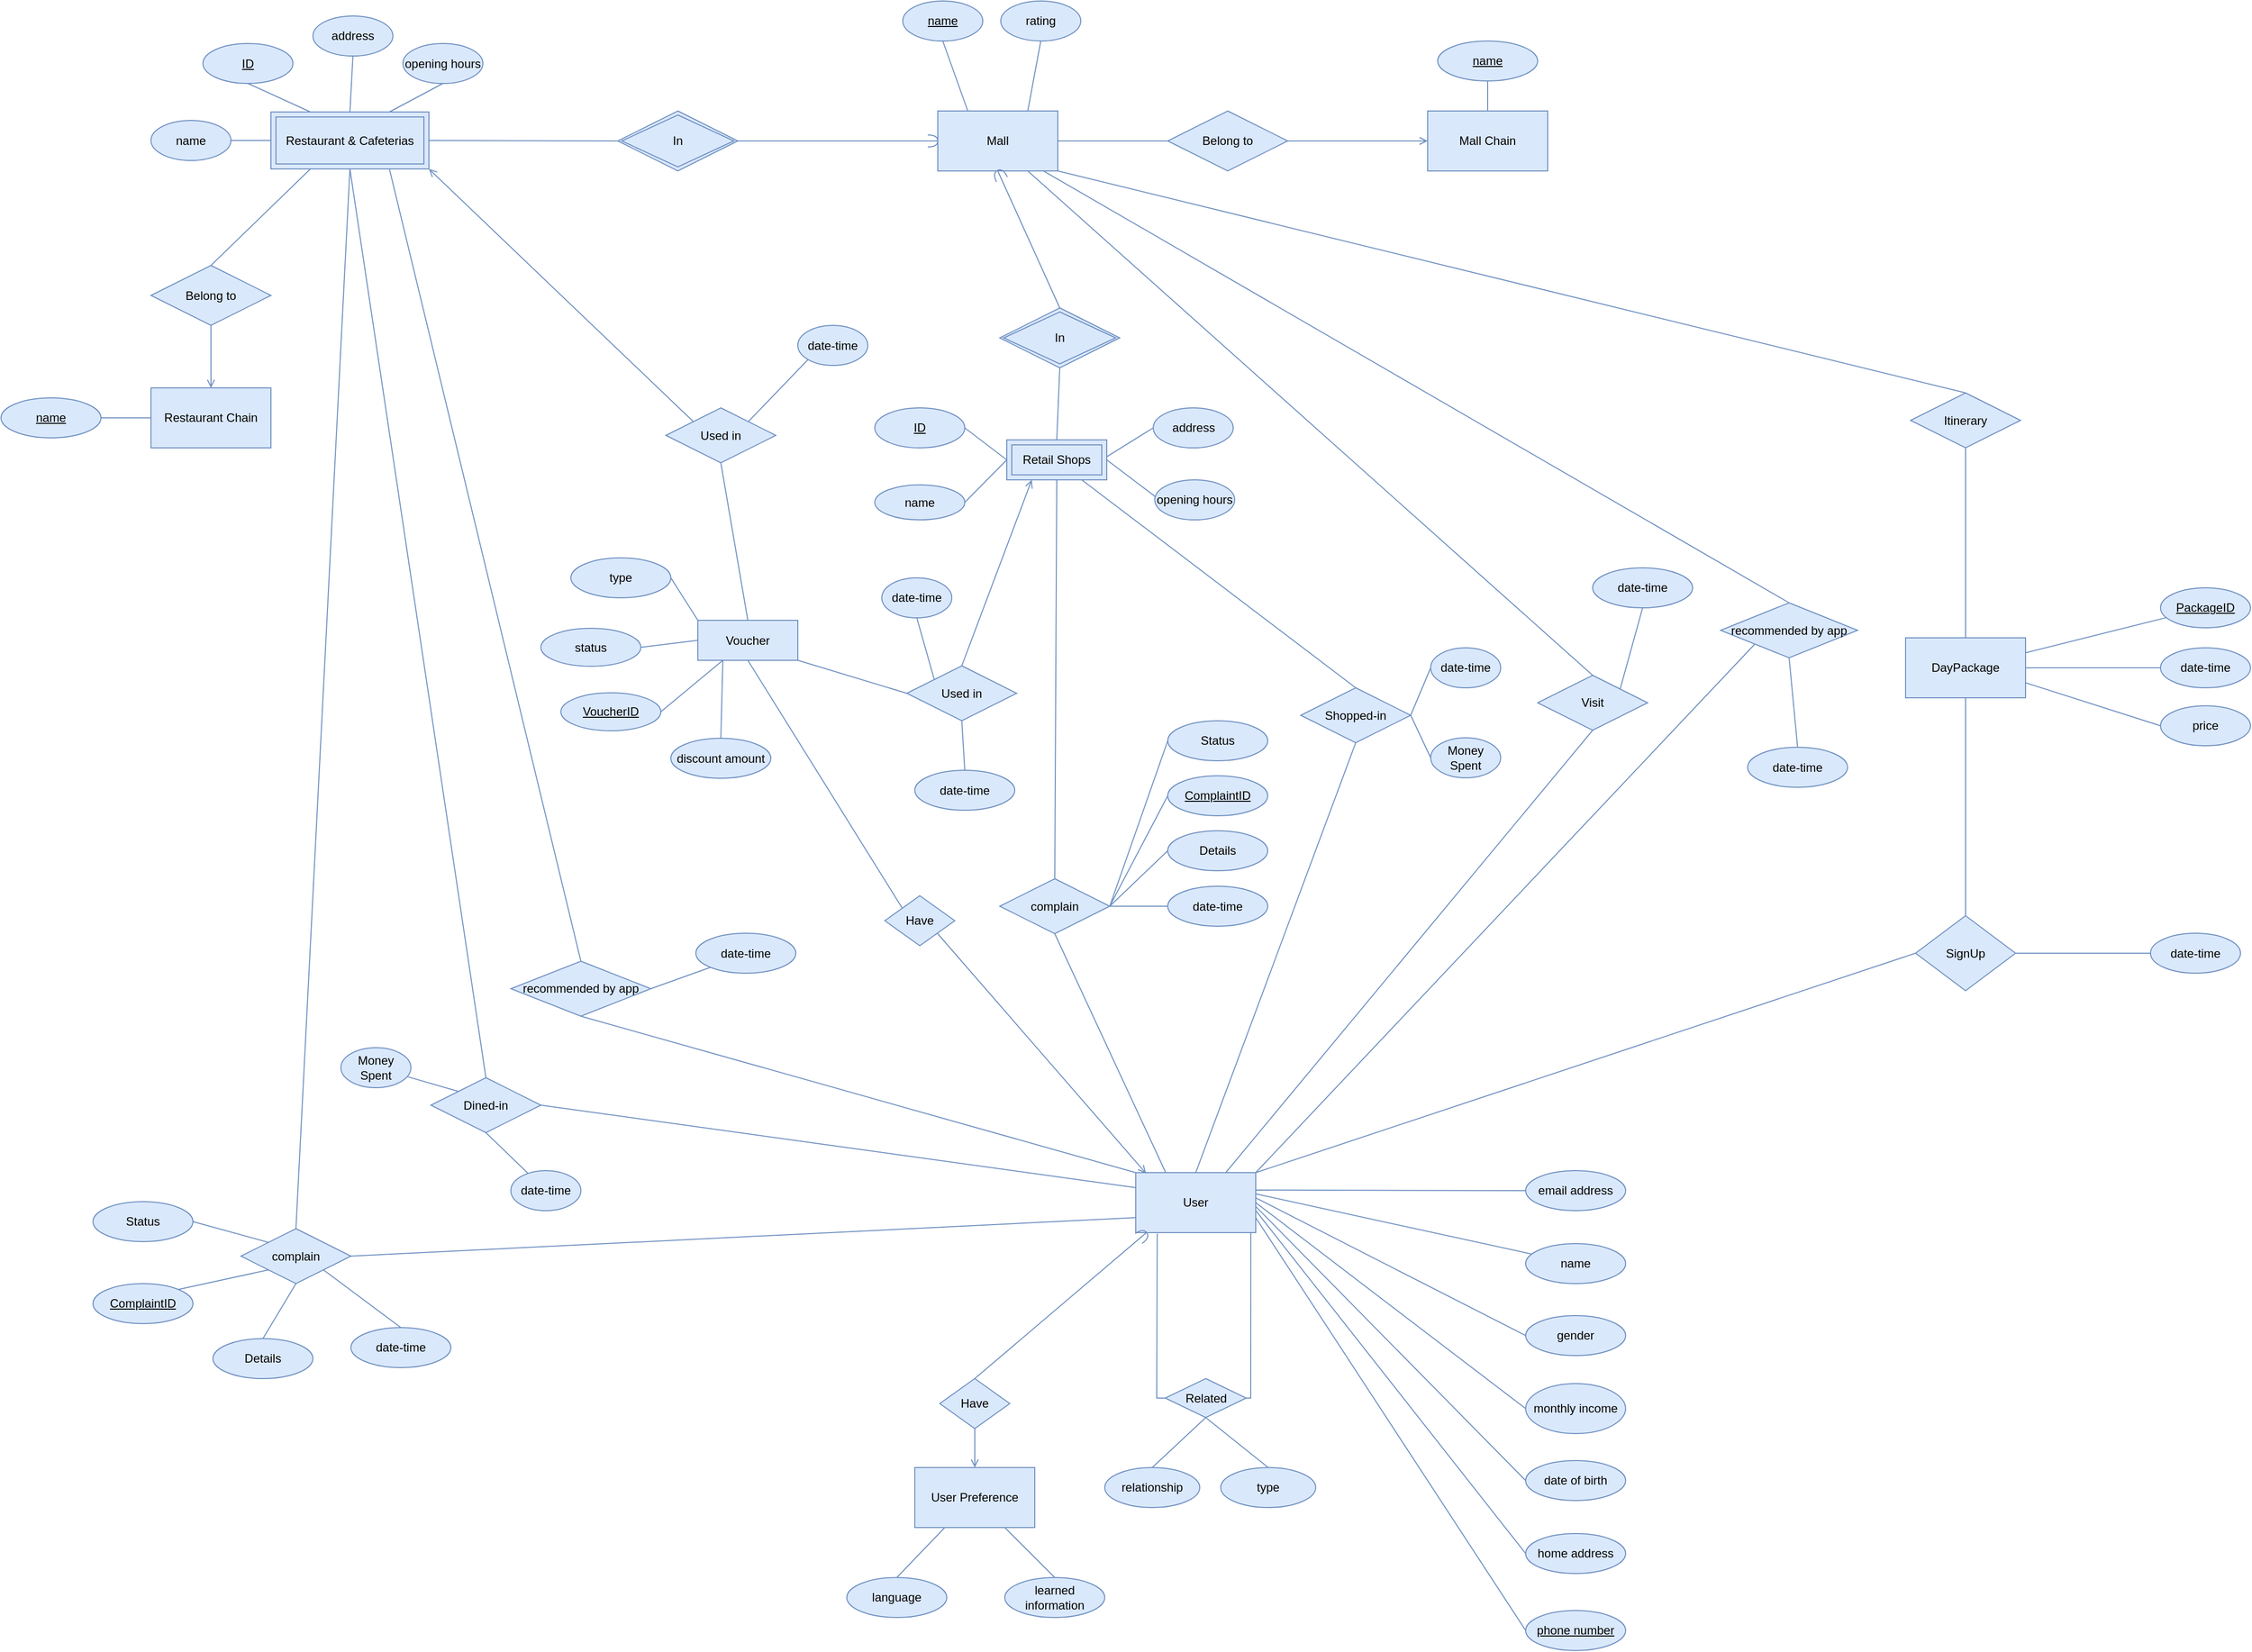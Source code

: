 <mxfile version="23.1.4" type="google">
  <diagram id="R2lEEEUBdFMjLlhIrx00" name="Page-1">
    <mxGraphModel grid="1" page="1" gridSize="10" guides="1" tooltips="1" connect="1" arrows="1" fold="1" pageScale="1" pageWidth="850" pageHeight="1100" math="0" shadow="0" extFonts="Permanent Marker^https://fonts.googleapis.com/css?family=Permanent+Marker">
      <root>
        <mxCell id="0" />
        <mxCell id="1" parent="0" />
        <mxCell id="Lrfri0rjpBoafnMVy41J-11" style="rounded=0;orthogonalLoop=1;jettySize=auto;html=1;entryX=1;entryY=0.5;entryDx=0;entryDy=0;endArrow=none;endFill=0;startArrow=none;startFill=0;fillColor=#dae8fc;strokeColor=#6c8ebf;edgeStyle=orthogonalEdgeStyle;exitX=0.959;exitY=0.992;exitDx=0;exitDy=0;exitPerimeter=0;" edge="1" parent="1" source="DJmNyeJXOnHaQmtomHHY-2" target="Lrfri0rjpBoafnMVy41J-9">
          <mxGeometry relative="1" as="geometry">
            <mxPoint x="980" y="1116" as="sourcePoint" />
            <Array as="points">
              <mxPoint x="980" y="1116" />
              <mxPoint x="980" y="1286" />
            </Array>
          </mxGeometry>
        </mxCell>
        <mxCell id="lZeAHrLUnZliuIAY2SoR-14" style="rounded=0;orthogonalLoop=1;jettySize=auto;html=1;entryX=1;entryY=0.5;entryDx=0;entryDy=0;endArrow=none;endFill=0;fillColor=#dae8fc;strokeColor=#6c8ebf;exitX=0;exitY=0.25;exitDx=0;exitDy=0;" edge="1" parent="1" source="DJmNyeJXOnHaQmtomHHY-2" target="lZeAHrLUnZliuIAY2SoR-13">
          <mxGeometry relative="1" as="geometry">
            <Array as="points" />
          </mxGeometry>
        </mxCell>
        <mxCell id="DJmNyeJXOnHaQmtomHHY-2" value="User" style="rounded=0;whiteSpace=wrap;html=1;fillColor=#dae8fc;strokeColor=#6c8ebf;" vertex="1" parent="1">
          <mxGeometry x="865" y="1055" width="120" height="60" as="geometry" />
        </mxCell>
        <mxCell id="OXqYIGwQ-AyHsIIW2JmJ-2" value="phone number" style="ellipse;whiteSpace=wrap;html=1;align=center;fontStyle=4;fillColor=#dae8fc;strokeColor=#6c8ebf;" vertex="1" parent="1">
          <mxGeometry x="1255" y="1493" width="100" height="40" as="geometry" />
        </mxCell>
        <mxCell id="slolwJeSWKeAAmXaZOgp-3" value="date of birth" style="ellipse;whiteSpace=wrap;html=1;align=center;fillColor=#dae8fc;strokeColor=#6c8ebf;" vertex="1" parent="1">
          <mxGeometry x="1255" y="1343" width="100" height="40" as="geometry" />
        </mxCell>
        <mxCell id="DJmNyeJXOnHaQmtomHHY-6" value="home address" style="ellipse;whiteSpace=wrap;html=1;align=center;fillColor=#dae8fc;strokeColor=#6c8ebf;" vertex="1" parent="1">
          <mxGeometry x="1255" y="1416" width="100" height="40" as="geometry" />
        </mxCell>
        <mxCell id="bwthoGPY4zgi1K1K-MdN-1" value="Mall" style="whiteSpace=wrap;html=1;fillColor=#dae8fc;strokeColor=#6c8ebf;" vertex="1" parent="1">
          <mxGeometry x="667" y="-7" width="120" height="60" as="geometry" />
        </mxCell>
        <mxCell id="slolwJeSWKeAAmXaZOgp-4" value="email address" style="ellipse;whiteSpace=wrap;html=1;align=center;fillColor=#dae8fc;strokeColor=#6c8ebf;" vertex="1" parent="1">
          <mxGeometry x="1255" y="1053" width="100" height="40" as="geometry" />
        </mxCell>
        <mxCell id="OXqYIGwQ-AyHsIIW2JmJ-5" style="rounded=0;orthogonalLoop=1;jettySize=auto;html=1;entryX=1.002;entryY=0.568;entryDx=0;entryDy=0;entryPerimeter=0;endArrow=none;endFill=0;exitX=0;exitY=0.5;exitDx=0;exitDy=0;fillColor=#dae8fc;strokeColor=#6c8ebf;" edge="1" parent="1" source="slolwJeSWKeAAmXaZOgp-3" target="DJmNyeJXOnHaQmtomHHY-2">
          <mxGeometry relative="1" as="geometry" />
        </mxCell>
        <mxCell id="bwthoGPY4zgi1K1K-MdN-2" value="monthly income" style="ellipse;whiteSpace=wrap;html=1;fillColor=#dae8fc;strokeColor=#6c8ebf;" vertex="1" parent="1">
          <mxGeometry x="1255" y="1266" width="100" height="50" as="geometry" />
        </mxCell>
        <mxCell id="OXqYIGwQ-AyHsIIW2JmJ-7" value="" style="rounded=0;orthogonalLoop=1;jettySize=auto;html=1;endArrow=none;endFill=0;entryX=1.002;entryY=0.637;entryDx=0;entryDy=0;entryPerimeter=0;exitX=0;exitY=0.5;exitDx=0;exitDy=0;fillColor=#dae8fc;strokeColor=#6c8ebf;" edge="1" parent="1" source="DJmNyeJXOnHaQmtomHHY-6" target="DJmNyeJXOnHaQmtomHHY-2">
          <mxGeometry relative="1" as="geometry" />
        </mxCell>
        <mxCell id="OXqYIGwQ-AyHsIIW2JmJ-9" value="" style="rounded=0;orthogonalLoop=1;jettySize=auto;html=1;endArrow=none;endFill=0;entryX=1.002;entryY=0.355;entryDx=0;entryDy=0;entryPerimeter=0;fillColor=#dae8fc;strokeColor=#6c8ebf;" edge="1" parent="1" source="DJmNyeJXOnHaQmtomHHY-3" target="DJmNyeJXOnHaQmtomHHY-2">
          <mxGeometry relative="1" as="geometry" />
        </mxCell>
        <mxCell id="OXqYIGwQ-AyHsIIW2JmJ-3" style="rounded=0;orthogonalLoop=1;jettySize=auto;html=1;endArrow=none;endFill=0;entryX=1;entryY=0.75;entryDx=0;entryDy=0;fillColor=#dae8fc;strokeColor=#6c8ebf;exitX=0;exitY=0.5;exitDx=0;exitDy=0;" edge="1" parent="1" source="OXqYIGwQ-AyHsIIW2JmJ-2" target="DJmNyeJXOnHaQmtomHHY-2">
          <mxGeometry relative="1" as="geometry">
            <mxPoint x="985" y="1125" as="targetPoint" />
          </mxGeometry>
        </mxCell>
        <mxCell id="slolwJeSWKeAAmXaZOgp-14" style="edgeStyle=orthogonalEdgeStyle;rounded=0;orthogonalLoop=1;jettySize=auto;html=1;endArrow=none;endFill=0;fillColor=#dae8fc;strokeColor=#6c8ebf;" edge="1" parent="1" source="OXqYIGwQ-AyHsIIW2JmJ-13" target="bwthoGPY4zgi1K1K-MdN-1">
          <mxGeometry relative="1" as="geometry" />
        </mxCell>
        <mxCell id="OXqYIGwQ-AyHsIIW2JmJ-13" value="Belong to" style="shape=rhombus;perimeter=rhombusPerimeter;whiteSpace=wrap;html=1;align=center;fillColor=#dae8fc;strokeColor=#6c8ebf;" vertex="1" parent="1">
          <mxGeometry x="897" y="-7" width="120" height="60" as="geometry" />
        </mxCell>
        <mxCell id="slolwJeSWKeAAmXaZOgp-6" value="Mall Chain" style="whiteSpace=wrap;html=1;fillColor=#dae8fc;strokeColor=#6c8ebf;" vertex="1" parent="1">
          <mxGeometry x="1157" y="-7" width="120" height="60" as="geometry" />
        </mxCell>
        <mxCell id="slolwJeSWKeAAmXaZOgp-5" style="rounded=0;orthogonalLoop=1;jettySize=auto;html=1;entryX=0.995;entryY=0.29;entryDx=0;entryDy=0;endArrow=none;endFill=0;exitX=0;exitY=0.5;exitDx=0;exitDy=0;entryPerimeter=0;fillColor=#dae8fc;strokeColor=#6c8ebf;" edge="1" parent="1" source="slolwJeSWKeAAmXaZOgp-4" target="DJmNyeJXOnHaQmtomHHY-2">
          <mxGeometry relative="1" as="geometry" />
        </mxCell>
        <mxCell id="slolwJeSWKeAAmXaZOgp-15" style="edgeStyle=orthogonalEdgeStyle;rounded=0;orthogonalLoop=1;jettySize=auto;html=1;entryX=0.5;entryY=0;entryDx=0;entryDy=0;endArrow=none;endFill=0;fillColor=#dae8fc;strokeColor=#6c8ebf;" edge="1" parent="1" source="slolwJeSWKeAAmXaZOgp-7" target="slolwJeSWKeAAmXaZOgp-6">
          <mxGeometry relative="1" as="geometry">
            <mxPoint x="1217" y="102" as="targetPoint" />
          </mxGeometry>
        </mxCell>
        <mxCell id="slolwJeSWKeAAmXaZOgp-7" value="&lt;u&gt;name&lt;/u&gt;" style="ellipse;whiteSpace=wrap;html=1;align=center;fillColor=#dae8fc;strokeColor=#6c8ebf;" vertex="1" parent="1">
          <mxGeometry x="1167" y="-77" width="100" height="40" as="geometry" />
        </mxCell>
        <mxCell id="slolwJeSWKeAAmXaZOgp-8" value="&lt;u&gt;name&lt;/u&gt;" style="ellipse;whiteSpace=wrap;html=1;align=center;fillColor=#dae8fc;strokeColor=#6c8ebf;" vertex="1" parent="1">
          <mxGeometry x="632" y="-117" width="80" height="40" as="geometry" />
        </mxCell>
        <mxCell id="73Jbww3QsZ7wR817YWZ4-9" style="rounded=0;orthogonalLoop=1;jettySize=auto;html=1;entryX=1;entryY=0.5;entryDx=0;entryDy=0;endArrow=none;endFill=0;fillColor=#dae8fc;strokeColor=#6c8ebf;exitX=0;exitY=0.5;exitDx=0;exitDy=0;" edge="1" parent="1" source="DJmNyeJXOnHaQmtomHHY-10" target="MgpVTpHmpH2QPh2ng6by-5">
          <mxGeometry relative="1" as="geometry">
            <mxPoint x="247" y="50" as="targetPoint" />
          </mxGeometry>
        </mxCell>
        <mxCell id="DJmNyeJXOnHaQmtomHHY-10" value="Restaurant &amp;amp; Cafeterias" style="shape=ext;margin=3;double=1;whiteSpace=wrap;html=1;align=center;fillColor=#dae8fc;strokeColor=#6c8ebf;" vertex="1" parent="1">
          <mxGeometry y="-6" width="158" height="57" as="geometry" />
        </mxCell>
        <mxCell id="slolwJeSWKeAAmXaZOgp-9" value="Retail Shops" style="shape=ext;margin=3;double=1;whiteSpace=wrap;html=1;align=center;fillColor=#dae8fc;strokeColor=#6c8ebf;" vertex="1" parent="1">
          <mxGeometry x="736" y="322" width="100" height="40" as="geometry" />
        </mxCell>
        <mxCell id="DJmNyeJXOnHaQmtomHHY-5" value="gender" style="ellipse;whiteSpace=wrap;html=1;align=center;fillColor=#dae8fc;strokeColor=#6c8ebf;" vertex="1" parent="1">
          <mxGeometry x="1255" y="1198" width="100" height="40" as="geometry" />
        </mxCell>
        <mxCell id="bwthoGPY4zgi1K1K-MdN-3" value="" style="endArrow=none;html=1;rounded=0;exitX=1;exitY=0.5;exitDx=0;exitDy=0;entryX=0;entryY=0.5;entryDx=0;entryDy=0;fillColor=#dae8fc;strokeColor=#6c8ebf;" edge="1" parent="1" source="DJmNyeJXOnHaQmtomHHY-2" target="bwthoGPY4zgi1K1K-MdN-2">
          <mxGeometry width="50" height="50" relative="1" as="geometry">
            <mxPoint x="1025" y="795" as="sourcePoint" />
            <mxPoint x="1145" y="1155" as="targetPoint" />
          </mxGeometry>
        </mxCell>
        <mxCell id="ysqHiJpSfT0GFniZglLz-1" value="" style="endArrow=open;html=1;rounded=0;entryX=0;entryY=0.5;entryDx=0;entryDy=0;exitX=1;exitY=0.5;exitDx=0;exitDy=0;endFill=0;fillColor=#dae8fc;strokeColor=#6c8ebf;" edge="1" parent="1" source="OXqYIGwQ-AyHsIIW2JmJ-13" target="slolwJeSWKeAAmXaZOgp-6">
          <mxGeometry width="50" height="50" relative="1" as="geometry">
            <mxPoint x="777" y="252" as="sourcePoint" />
            <mxPoint x="1157" y="132" as="targetPoint" />
          </mxGeometry>
        </mxCell>
        <mxCell id="OXqYIGwQ-AyHsIIW2JmJ-10" value="" style="rounded=0;orthogonalLoop=1;jettySize=auto;html=1;endArrow=none;endFill=0;entryX=1.002;entryY=0.421;entryDx=0;entryDy=0;entryPerimeter=0;exitX=0;exitY=0.5;exitDx=0;exitDy=0;fillColor=#dae8fc;strokeColor=#6c8ebf;" edge="1" parent="1" source="DJmNyeJXOnHaQmtomHHY-5" target="DJmNyeJXOnHaQmtomHHY-2">
          <mxGeometry relative="1" as="geometry" />
        </mxCell>
        <mxCell id="DJmNyeJXOnHaQmtomHHY-3" value="name" style="ellipse;whiteSpace=wrap;html=1;align=center;fillColor=#dae8fc;strokeColor=#6c8ebf;" vertex="1" parent="1">
          <mxGeometry x="1255" y="1126" width="100" height="40" as="geometry" />
        </mxCell>
        <mxCell id="DJmNyeJXOnHaQmtomHHY-16" value="" style="endArrow=none;html=1;rounded=0;exitX=1;exitY=0.5;exitDx=0;exitDy=0;entryX=0;entryY=0.5;entryDx=0;entryDy=0;fillColor=#dae8fc;strokeColor=#6c8ebf;" edge="1" parent="1" source="DJmNyeJXOnHaQmtomHHY-10" target="DJmNyeJXOnHaQmtomHHY-15">
          <mxGeometry width="50" height="50" relative="1" as="geometry">
            <mxPoint x="457" y="112" as="sourcePoint" />
            <mxPoint x="667" y="132" as="targetPoint" />
          </mxGeometry>
        </mxCell>
        <mxCell id="DJmNyeJXOnHaQmtomHHY-15" value="In" style="shape=rhombus;double=1;perimeter=rhombusPerimeter;whiteSpace=wrap;html=1;align=center;fillColor=#dae8fc;strokeColor=#6c8ebf;" vertex="1" parent="1">
          <mxGeometry x="347" y="-7" width="120" height="60" as="geometry" />
        </mxCell>
        <mxCell id="ysqHiJpSfT0GFniZglLz-4" style="edgeStyle=orthogonalEdgeStyle;rounded=0;orthogonalLoop=1;jettySize=auto;html=1;exitX=0.5;exitY=1;exitDx=0;exitDy=0;fillColor=#dae8fc;strokeColor=#6c8ebf;" edge="1" parent="1" source="slolwJeSWKeAAmXaZOgp-8" target="slolwJeSWKeAAmXaZOgp-8">
          <mxGeometry relative="1" as="geometry" />
        </mxCell>
        <mxCell id="DJmNyeJXOnHaQmtomHHY-17" value="" style="endArrow=none;html=1;rounded=0;exitX=0.5;exitY=1;exitDx=0;exitDy=0;entryX=0.25;entryY=0;entryDx=0;entryDy=0;fillColor=#dae8fc;strokeColor=#6c8ebf;" edge="1" parent="1" source="slolwJeSWKeAAmXaZOgp-8" target="bwthoGPY4zgi1K1K-MdN-1">
          <mxGeometry relative="1" as="geometry">
            <mxPoint x="697" y="202" as="sourcePoint" />
            <mxPoint x="857" y="202" as="targetPoint" />
          </mxGeometry>
        </mxCell>
        <mxCell id="DJmNyeJXOnHaQmtomHHY-19" value="Restaurant Chain" style="whiteSpace=wrap;html=1;fillColor=#dae8fc;strokeColor=#6c8ebf;" vertex="1" parent="1">
          <mxGeometry x="-120" y="270" width="120" height="60" as="geometry" />
        </mxCell>
        <mxCell id="DJmNyeJXOnHaQmtomHHY-21" value="Belong to" style="shape=rhombus;perimeter=rhombusPerimeter;whiteSpace=wrap;html=1;align=center;fillColor=#dae8fc;strokeColor=#6c8ebf;" vertex="1" parent="1">
          <mxGeometry x="-120" y="147.5" width="120" height="60" as="geometry" />
        </mxCell>
        <mxCell id="DJmNyeJXOnHaQmtomHHY-22" value="" style="endArrow=none;html=1;rounded=0;exitX=0.5;exitY=0;exitDx=0;exitDy=0;entryX=0.25;entryY=1;entryDx=0;entryDy=0;fillColor=#dae8fc;strokeColor=#6c8ebf;" edge="1" parent="1" source="DJmNyeJXOnHaQmtomHHY-21" target="DJmNyeJXOnHaQmtomHHY-10">
          <mxGeometry relative="1" as="geometry">
            <mxPoint x="140" y="370" as="sourcePoint" />
            <mxPoint x="300" y="370" as="targetPoint" />
          </mxGeometry>
        </mxCell>
        <mxCell id="DJmNyeJXOnHaQmtomHHY-23" value="" style="endArrow=none;html=1;rounded=0;exitX=0.5;exitY=0;exitDx=0;exitDy=0;entryX=0.5;entryY=1;entryDx=0;entryDy=0;startArrow=open;startFill=0;fillColor=#dae8fc;strokeColor=#6c8ebf;" edge="1" parent="1" source="DJmNyeJXOnHaQmtomHHY-19" target="DJmNyeJXOnHaQmtomHHY-21">
          <mxGeometry relative="1" as="geometry">
            <mxPoint x="320" y="50" as="sourcePoint" />
            <mxPoint x="390" y="60" as="targetPoint" />
          </mxGeometry>
        </mxCell>
        <mxCell id="lZeAHrLUnZliuIAY2SoR-8" style="rounded=0;orthogonalLoop=1;jettySize=auto;html=1;entryX=0;entryY=0.5;entryDx=0;entryDy=0;fillColor=#dae8fc;strokeColor=#6c8ebf;endArrow=none;endFill=0;exitX=1;exitY=1;exitDx=0;exitDy=0;" edge="1" parent="1" source="OXqYIGwQ-AyHsIIW2JmJ-16" target="lZeAHrLUnZliuIAY2SoR-7">
          <mxGeometry relative="1" as="geometry" />
        </mxCell>
        <mxCell id="OXqYIGwQ-AyHsIIW2JmJ-16" value="Voucher" style="whiteSpace=wrap;html=1;align=center;fillColor=#dae8fc;strokeColor=#6c8ebf;" vertex="1" parent="1">
          <mxGeometry x="427" y="502.5" width="100" height="40" as="geometry" />
        </mxCell>
        <mxCell id="73Jbww3QsZ7wR817YWZ4-11" style="rounded=0;orthogonalLoop=1;jettySize=auto;html=1;endArrow=none;endFill=0;fillColor=#dae8fc;strokeColor=#6c8ebf;exitX=1;exitY=0.5;exitDx=0;exitDy=0;entryX=0;entryY=0.5;entryDx=0;entryDy=0;" edge="1" parent="1" source="73Jbww3QsZ7wR817YWZ4-10" target="OXqYIGwQ-AyHsIIW2JmJ-16">
          <mxGeometry relative="1" as="geometry">
            <mxPoint x="398" y="398" as="targetPoint" />
          </mxGeometry>
        </mxCell>
        <mxCell id="73Jbww3QsZ7wR817YWZ4-10" value="status" style="ellipse;whiteSpace=wrap;html=1;align=center;fillColor=#dae8fc;strokeColor=#6c8ebf;" vertex="1" parent="1">
          <mxGeometry x="270" y="510.5" width="100" height="38" as="geometry" />
        </mxCell>
        <mxCell id="jHbDXK00eHfmieeJK_Rx-3" value="" style="endArrow=none;html=1;rounded=0;exitX=0.5;exitY=0;exitDx=0;exitDy=0;fillColor=#dae8fc;strokeColor=#6c8ebf;entryX=0.5;entryY=1;entryDx=0;entryDy=0;" edge="1" parent="1" source="slolwJeSWKeAAmXaZOgp-9" target="jHbDXK00eHfmieeJK_Rx-5">
          <mxGeometry width="50" height="50" relative="1" as="geometry">
            <mxPoint x="454" y="237.5" as="sourcePoint" />
            <mxPoint x="544" y="327.5" as="targetPoint" />
          </mxGeometry>
        </mxCell>
        <mxCell id="jHbDXK00eHfmieeJK_Rx-5" value="In" style="shape=rhombus;double=1;perimeter=rhombusPerimeter;whiteSpace=wrap;html=1;align=center;fillColor=#dae8fc;strokeColor=#6c8ebf;" vertex="1" parent="1">
          <mxGeometry x="729" y="190" width="120" height="60" as="geometry" />
        </mxCell>
        <mxCell id="slolwJeSWKeAAmXaZOgp-23" value="" style="shape=requiredInterface;html=1;verticalLabelPosition=bottom;sketch=0;fillColor=#dae8fc;strokeColor=#6c8ebf;whiteSpace=wrap;" vertex="1" parent="1">
          <mxGeometry x="657" y="17" width="10" height="12" as="geometry" />
        </mxCell>
        <mxCell id="slolwJeSWKeAAmXaZOgp-19" style="rounded=0;orthogonalLoop=1;jettySize=auto;html=1;exitX=1;exitY=0.5;exitDx=0;exitDy=0;entryX=0;entryY=0.5;entryDx=0;entryDy=0;endArrow=none;endFill=0;fillColor=#dae8fc;strokeColor=#6c8ebf;" edge="1" parent="1" source="DJmNyeJXOnHaQmtomHHY-15" target="bwthoGPY4zgi1K1K-MdN-1">
          <mxGeometry relative="1" as="geometry" />
        </mxCell>
        <mxCell id="slolwJeSWKeAAmXaZOgp-22" value="" style="shape=requiredInterface;html=1;verticalLabelPosition=bottom;sketch=0;rotation=-115;fillColor=#dae8fc;strokeColor=#6c8ebf;whiteSpace=wrap;" vertex="1" parent="1">
          <mxGeometry x="724" y="51" width="10" height="12" as="geometry" />
        </mxCell>
        <mxCell id="slolwJeSWKeAAmXaZOgp-25" style="rounded=0;orthogonalLoop=1;jettySize=auto;html=1;exitX=0.5;exitY=0;exitDx=0;exitDy=0;entryX=0.5;entryY=1;entryDx=0;entryDy=0;endArrow=none;endFill=0;fillColor=#dae8fc;strokeColor=#6c8ebf;" edge="1" parent="1" source="jHbDXK00eHfmieeJK_Rx-5" target="bwthoGPY4zgi1K1K-MdN-1">
          <mxGeometry relative="1" as="geometry">
            <mxPoint x="650" y="280" as="targetPoint" />
          </mxGeometry>
        </mxCell>
        <mxCell id="OXqYIGwQ-AyHsIIW2JmJ-26" value="" style="rounded=0;orthogonalLoop=1;jettySize=auto;html=1;endArrow=none;endFill=0;fillColor=#dae8fc;strokeColor=#6c8ebf;entryX=1;entryY=0.5;entryDx=0;entryDy=0;exitX=0;exitY=0.5;exitDx=0;exitDy=0;" edge="1" parent="1" source="OXqYIGwQ-AyHsIIW2JmJ-25" target="w4JCF7AyKfzk5Y68rzHO-1">
          <mxGeometry relative="1" as="geometry">
            <mxPoint x="360.5" y="1141.5" as="targetPoint" />
          </mxGeometry>
        </mxCell>
        <mxCell id="OXqYIGwQ-AyHsIIW2JmJ-25" value="Status" style="ellipse;whiteSpace=wrap;html=1;align=center;fillColor=#dae8fc;strokeColor=#6c8ebf;" vertex="1" parent="1">
          <mxGeometry x="897" y="603" width="100" height="40" as="geometry" />
        </mxCell>
        <mxCell id="jHbDXK00eHfmieeJK_Rx-9" style="rounded=0;orthogonalLoop=1;jettySize=auto;html=1;endArrow=none;endFill=0;entryX=0;entryY=0;entryDx=0;entryDy=0;exitX=1;exitY=0.5;exitDx=0;exitDy=0;fillColor=#dae8fc;strokeColor=#6c8ebf;" edge="1" parent="1" source="jHbDXK00eHfmieeJK_Rx-10" target="OXqYIGwQ-AyHsIIW2JmJ-16">
          <mxGeometry relative="1" as="geometry">
            <mxPoint x="558" y="938" as="sourcePoint" />
            <mxPoint x="458" y="868" as="targetPoint" />
          </mxGeometry>
        </mxCell>
        <mxCell id="jHbDXK00eHfmieeJK_Rx-10" value="type" style="ellipse;whiteSpace=wrap;html=1;align=center;fillColor=#dae8fc;strokeColor=#6c8ebf;" vertex="1" parent="1">
          <mxGeometry x="300" y="440" width="100" height="40" as="geometry" />
        </mxCell>
        <mxCell id="eiXiW1uyRQpHch4rzFC7-4" value="ComplaintID" style="ellipse;whiteSpace=wrap;html=1;align=center;fontStyle=4;fillColor=#dae8fc;strokeColor=#6c8ebf;" vertex="1" parent="1">
          <mxGeometry x="897" y="658" width="100" height="40" as="geometry" />
        </mxCell>
        <mxCell id="Lrfri0rjpBoafnMVy41J-8" style="rounded=0;orthogonalLoop=1;jettySize=auto;html=1;entryX=1;entryY=0.5;entryDx=0;entryDy=0;endArrow=none;endFill=0;fillColor=#dae8fc;strokeColor=#6c8ebf;" edge="1" parent="1" source="XUcRkxnszK5dJNryLseu-1" target="Lrfri0rjpBoafnMVy41J-1">
          <mxGeometry relative="1" as="geometry" />
        </mxCell>
        <mxCell id="XUcRkxnszK5dJNryLseu-1" value="date-time" style="ellipse;whiteSpace=wrap;html=1;fillColor=#dae8fc;strokeColor=#6c8ebf;" vertex="1" parent="1">
          <mxGeometry x="1890" y="530" width="90" height="40" as="geometry" />
        </mxCell>
        <mxCell id="Lrfri0rjpBoafnMVy41J-1" value="DayPackage" style="whiteSpace=wrap;html=1;fillColor=#dae8fc;strokeColor=#6c8ebf;" vertex="1" parent="1">
          <mxGeometry x="1635" y="520" width="120" height="60" as="geometry" />
        </mxCell>
        <mxCell id="Lrfri0rjpBoafnMVy41J-4" style="rounded=0;orthogonalLoop=1;jettySize=auto;html=1;exitX=1;exitY=1;exitDx=0;exitDy=0;endArrow=open;endFill=0;fillColor=#dae8fc;strokeColor=#6c8ebf;entryX=0.086;entryY=0.014;entryDx=0;entryDy=0;entryPerimeter=0;" edge="1" parent="1" source="Lrfri0rjpBoafnMVy41J-3" target="DJmNyeJXOnHaQmtomHHY-2">
          <mxGeometry relative="1" as="geometry">
            <mxPoint x="190" y="920" as="targetPoint" />
          </mxGeometry>
        </mxCell>
        <mxCell id="Lrfri0rjpBoafnMVy41J-3" value="Have" style="shape=rhombus;perimeter=rhombusPerimeter;whiteSpace=wrap;html=1;align=center;fillColor=#dae8fc;strokeColor=#6c8ebf;" vertex="1" parent="1">
          <mxGeometry x="614" y="778" width="70" height="50" as="geometry" />
        </mxCell>
        <mxCell id="XUcRkxnszK5dJNryLseu-10" value="" style="html=1;rounded=0;endArrow=none;endFill=0;exitX=0;exitY=0.5;exitDx=0;exitDy=0;fillColor=#dae8fc;strokeColor=#6c8ebf;entryX=1;entryY=0.5;entryDx=0;entryDy=0;" edge="1" parent="1" source="eiXiW1uyRQpHch4rzFC7-4" target="w4JCF7AyKfzk5Y68rzHO-1">
          <mxGeometry width="100" relative="1" as="geometry">
            <mxPoint x="440.5" y="976.5" as="sourcePoint" />
            <mxPoint x="837" y="578" as="targetPoint" />
          </mxGeometry>
        </mxCell>
        <mxCell id="eiXiW1uyRQpHch4rzFC7-8" value="" style="rounded=0;orthogonalLoop=1;jettySize=auto;html=1;endArrow=none;endFill=0;fillColor=#dae8fc;strokeColor=#6c8ebf;entryX=0.5;entryY=1;entryDx=0;entryDy=0;exitX=0;exitY=0;exitDx=0;exitDy=0;" edge="1" parent="1" source="Lrfri0rjpBoafnMVy41J-3" target="OXqYIGwQ-AyHsIIW2JmJ-16">
          <mxGeometry relative="1" as="geometry" />
        </mxCell>
        <mxCell id="Lrfri0rjpBoafnMVy41J-6" value="&lt;u&gt;PackageID&lt;/u&gt;" style="ellipse;whiteSpace=wrap;html=1;fillColor=#dae8fc;strokeColor=#6c8ebf;" vertex="1" parent="1">
          <mxGeometry x="1890" y="470" width="90" height="40" as="geometry" />
        </mxCell>
        <mxCell id="Lrfri0rjpBoafnMVy41J-7" style="rounded=0;orthogonalLoop=1;jettySize=auto;html=1;endArrow=none;endFill=0;fillColor=#dae8fc;strokeColor=#6c8ebf;exitX=1;exitY=0.25;exitDx=0;exitDy=0;" edge="1" parent="1" source="Lrfri0rjpBoafnMVy41J-1" target="Lrfri0rjpBoafnMVy41J-6">
          <mxGeometry relative="1" as="geometry" />
        </mxCell>
        <mxCell id="XUcRkxnszK5dJNryLseu-12" value="" style="endArrow=none;html=1;rounded=0;entryX=1;entryY=1;entryDx=0;entryDy=0;exitX=0.5;exitY=0;exitDx=0;exitDy=0;fillColor=#dae8fc;strokeColor=#6c8ebf;" edge="1" parent="1" source="XUcRkxnszK5dJNryLseu-13" target="bwthoGPY4zgi1K1K-MdN-1">
          <mxGeometry width="50" height="50" relative="1" as="geometry">
            <mxPoint x="790" y="410" as="sourcePoint" />
            <mxPoint x="840" y="360" as="targetPoint" />
          </mxGeometry>
        </mxCell>
        <mxCell id="Lrfri0rjpBoafnMVy41J-13" style="rounded=0;orthogonalLoop=1;jettySize=auto;html=1;entryX=0.5;entryY=0;entryDx=0;entryDy=0;endArrow=none;endFill=0;fillColor=#dae8fc;strokeColor=#6c8ebf;exitX=0.5;exitY=1;exitDx=0;exitDy=0;" edge="1" parent="1" source="Lrfri0rjpBoafnMVy41J-9" target="Lrfri0rjpBoafnMVy41J-12">
          <mxGeometry relative="1" as="geometry" />
        </mxCell>
        <mxCell id="Lrfri0rjpBoafnMVy41J-9" value="Related" style="shape=rhombus;perimeter=rhombusPerimeter;whiteSpace=wrap;html=1;align=center;fillColor=#dae8fc;strokeColor=#6c8ebf;" vertex="1" parent="1">
          <mxGeometry x="894.5" y="1261" width="81" height="39" as="geometry" />
        </mxCell>
        <mxCell id="Lrfri0rjpBoafnMVy41J-10" style="rounded=0;orthogonalLoop=1;jettySize=auto;html=1;endArrow=none;endFill=0;startArrow=none;startFill=0;exitX=0;exitY=0.5;exitDx=0;exitDy=0;fillColor=#dae8fc;strokeColor=#6c8ebf;entryX=0.179;entryY=1.017;entryDx=0;entryDy=0;edgeStyle=orthogonalEdgeStyle;entryPerimeter=0;" edge="1" parent="1" source="Lrfri0rjpBoafnMVy41J-9" target="DJmNyeJXOnHaQmtomHHY-2">
          <mxGeometry relative="1" as="geometry">
            <mxPoint x="875" y="1245" as="sourcePoint" />
            <mxPoint x="895" y="1115" as="targetPoint" />
            <Array as="points">
              <mxPoint x="886" y="1281" />
              <mxPoint x="887" y="1281" />
            </Array>
          </mxGeometry>
        </mxCell>
        <mxCell id="Lrfri0rjpBoafnMVy41J-12" value="relationship" style="ellipse;whiteSpace=wrap;html=1;align=center;fillColor=#dae8fc;strokeColor=#6c8ebf;" vertex="1" parent="1">
          <mxGeometry x="834" y="1350" width="95" height="40" as="geometry" />
        </mxCell>
        <mxCell id="XUcRkxnszK5dJNryLseu-15" value="" style="endArrow=none;html=1;rounded=0;exitX=0.5;exitY=0;exitDx=0;exitDy=0;entryX=0.5;entryY=1;entryDx=0;entryDy=0;fillColor=#dae8fc;strokeColor=#6c8ebf;" edge="1" parent="1" source="Lrfri0rjpBoafnMVy41J-1" target="XUcRkxnszK5dJNryLseu-13">
          <mxGeometry width="50" height="50" relative="1" as="geometry">
            <mxPoint x="800" y="472.5" as="sourcePoint" />
            <mxPoint x="740" y="602.5" as="targetPoint" />
          </mxGeometry>
        </mxCell>
        <mxCell id="XUcRkxnszK5dJNryLseu-13" value="Itinerary" style="rhombus;whiteSpace=wrap;html=1;fillColor=#dae8fc;strokeColor=#6c8ebf;" vertex="1" parent="1">
          <mxGeometry x="1640" y="275" width="110" height="55" as="geometry" />
        </mxCell>
        <mxCell id="XUcRkxnszK5dJNryLseu-17" value="SignUp" style="shape=rhombus;perimeter=rhombusPerimeter;whiteSpace=wrap;html=1;align=center;fillColor=#dae8fc;strokeColor=#6c8ebf;" vertex="1" parent="1">
          <mxGeometry x="1645" y="798" width="100" height="75" as="geometry" />
        </mxCell>
        <mxCell id="XUcRkxnszK5dJNryLseu-18" value="" style="endArrow=none;html=1;rounded=0;exitX=1;exitY=0;exitDx=0;exitDy=0;entryX=0;entryY=0.5;entryDx=0;entryDy=0;fillColor=#dae8fc;strokeColor=#6c8ebf;" edge="1" parent="1" source="DJmNyeJXOnHaQmtomHHY-2" target="XUcRkxnszK5dJNryLseu-17">
          <mxGeometry width="50" height="50" relative="1" as="geometry">
            <mxPoint x="490" y="810" as="sourcePoint" />
            <mxPoint x="540" y="760" as="targetPoint" />
          </mxGeometry>
        </mxCell>
        <mxCell id="XUcRkxnszK5dJNryLseu-19" value="" style="endArrow=none;html=1;rounded=0;entryX=0.5;entryY=0;entryDx=0;entryDy=0;exitX=0.5;exitY=1;exitDx=0;exitDy=0;fillColor=#dae8fc;strokeColor=#6c8ebf;" edge="1" parent="1" source="Lrfri0rjpBoafnMVy41J-1" target="XUcRkxnszK5dJNryLseu-17">
          <mxGeometry width="50" height="50" relative="1" as="geometry">
            <mxPoint x="700" y="732.5" as="sourcePoint" />
            <mxPoint x="557" y="882.5" as="targetPoint" />
          </mxGeometry>
        </mxCell>
        <mxCell id="01TBH7JJbe1lm_0BzT9m-2" value="" style="endArrow=none;html=1;rounded=0;exitX=0.75;exitY=0;exitDx=0;exitDy=0;entryX=0.5;entryY=1;entryDx=0;entryDy=0;fillColor=#dae8fc;strokeColor=#6c8ebf;" edge="1" parent="1" source="DJmNyeJXOnHaQmtomHHY-2" target="01TBH7JJbe1lm_0BzT9m-4">
          <mxGeometry width="50" height="50" relative="1" as="geometry">
            <mxPoint x="270" y="920" as="sourcePoint" />
            <mxPoint x="500" y="580" as="targetPoint" />
          </mxGeometry>
        </mxCell>
        <mxCell id="01TBH7JJbe1lm_0BzT9m-4" value="Visit" style="rhombus;whiteSpace=wrap;html=1;fillColor=#dae8fc;strokeColor=#6c8ebf;" vertex="1" parent="1">
          <mxGeometry x="1267" y="557.5" width="110" height="55" as="geometry" />
        </mxCell>
        <mxCell id="XUcRkxnszK5dJNryLseu-20" value="rating" style="ellipse;whiteSpace=wrap;html=1;align=center;fillColor=#dae8fc;strokeColor=#6c8ebf;" vertex="1" parent="1">
          <mxGeometry x="730" y="-117" width="80" height="40" as="geometry" />
        </mxCell>
        <mxCell id="01TBH7JJbe1lm_0BzT9m-5" value="" style="endArrow=none;html=1;rounded=0;exitX=0.5;exitY=0;exitDx=0;exitDy=0;entryX=0.75;entryY=1;entryDx=0;entryDy=0;fillColor=#dae8fc;strokeColor=#6c8ebf;" edge="1" parent="1" source="01TBH7JJbe1lm_0BzT9m-4" target="bwthoGPY4zgi1K1K-MdN-1">
          <mxGeometry width="50" height="50" relative="1" as="geometry">
            <mxPoint x="510" y="410" as="sourcePoint" />
            <mxPoint x="560" y="360" as="targetPoint" />
          </mxGeometry>
        </mxCell>
        <mxCell id="01TBH7JJbe1lm_0BzT9m-6" value="" style="endArrow=none;html=1;rounded=0;exitX=1;exitY=0;exitDx=0;exitDy=0;entryX=0.5;entryY=1;entryDx=0;entryDy=0;fillColor=#dae8fc;strokeColor=#6c8ebf;" edge="1" parent="1" source="01TBH7JJbe1lm_0BzT9m-4" target="01TBH7JJbe1lm_0BzT9m-7">
          <mxGeometry width="50" height="50" relative="1" as="geometry">
            <mxPoint x="1122" y="255.5" as="sourcePoint" />
            <mxPoint x="1212" y="315.5" as="targetPoint" />
            <Array as="points" />
          </mxGeometry>
        </mxCell>
        <mxCell id="01TBH7JJbe1lm_0BzT9m-7" value="date-time" style="ellipse;whiteSpace=wrap;html=1;align=center;fillColor=#dae8fc;strokeColor=#6c8ebf;" vertex="1" parent="1">
          <mxGeometry x="1322" y="450" width="100" height="40" as="geometry" />
        </mxCell>
        <mxCell id="lWCPdIbq8eET8ltGK8iL-3" value="" style="endArrow=none;html=1;rounded=0;entryX=0.5;entryY=1;entryDx=0;entryDy=0;exitX=0.75;exitY=0;exitDx=0;exitDy=0;fillColor=#dae8fc;strokeColor=#6c8ebf;" edge="1" parent="1" source="bwthoGPY4zgi1K1K-MdN-1" target="XUcRkxnszK5dJNryLseu-20">
          <mxGeometry width="50" height="50" relative="1" as="geometry">
            <mxPoint x="577" y="392" as="sourcePoint" />
            <mxPoint x="627" y="342" as="targetPoint" />
          </mxGeometry>
        </mxCell>
        <mxCell id="MgpVTpHmpH2QPh2ng6by-3" style="rounded=0;orthogonalLoop=1;jettySize=auto;html=1;entryX=0.5;entryY=1;entryDx=0;entryDy=0;endArrow=none;endFill=0;fillColor=#dae8fc;strokeColor=#6c8ebf;exitX=0.25;exitY=0;exitDx=0;exitDy=0;" edge="1" parent="1" source="DJmNyeJXOnHaQmtomHHY-10" target="MgpVTpHmpH2QPh2ng6by-4">
          <mxGeometry relative="1" as="geometry">
            <mxPoint x="394" y="100" as="sourcePoint" />
          </mxGeometry>
        </mxCell>
        <mxCell id="MgpVTpHmpH2QPh2ng6by-4" value="ID" style="ellipse;whiteSpace=wrap;html=1;align=center;fontStyle=4;fillColor=#dae8fc;strokeColor=#6c8ebf;" vertex="1" parent="1">
          <mxGeometry x="-68" y="-74.5" width="90" height="40" as="geometry" />
        </mxCell>
        <mxCell id="MgpVTpHmpH2QPh2ng6by-5" value="name" style="ellipse;whiteSpace=wrap;html=1;align=center;fillColor=#dae8fc;strokeColor=#6c8ebf;" vertex="1" parent="1">
          <mxGeometry x="-120" y="2.5" width="80" height="40" as="geometry" />
        </mxCell>
        <mxCell id="MgpVTpHmpH2QPh2ng6by-6" style="rounded=0;orthogonalLoop=1;jettySize=auto;html=1;entryX=1;entryY=0.5;entryDx=0;entryDy=0;endArrow=none;endFill=0;fillColor=#dae8fc;strokeColor=#6c8ebf;exitX=0;exitY=0.5;exitDx=0;exitDy=0;" edge="1" parent="1" source="slolwJeSWKeAAmXaZOgp-9" target="MgpVTpHmpH2QPh2ng6by-9">
          <mxGeometry relative="1" as="geometry">
            <mxPoint x="761" y="440" as="sourcePoint" />
            <mxPoint x="716" y="390" as="targetPoint" />
          </mxGeometry>
        </mxCell>
        <mxCell id="MgpVTpHmpH2QPh2ng6by-7" style="rounded=0;orthogonalLoop=1;jettySize=auto;html=1;entryX=1;entryY=0.5;entryDx=0;entryDy=0;endArrow=none;endFill=0;fillColor=#dae8fc;strokeColor=#6c8ebf;exitX=0;exitY=0.5;exitDx=0;exitDy=0;" edge="1" parent="1" source="slolwJeSWKeAAmXaZOgp-9" target="MgpVTpHmpH2QPh2ng6by-8">
          <mxGeometry relative="1" as="geometry">
            <mxPoint x="811" y="440" as="sourcePoint" />
          </mxGeometry>
        </mxCell>
        <mxCell id="MgpVTpHmpH2QPh2ng6by-8" value="ID" style="ellipse;whiteSpace=wrap;html=1;align=center;fontStyle=4;fillColor=#dae8fc;strokeColor=#6c8ebf;" vertex="1" parent="1">
          <mxGeometry x="604" y="290" width="90" height="40" as="geometry" />
        </mxCell>
        <mxCell id="MgpVTpHmpH2QPh2ng6by-9" value="name" style="ellipse;whiteSpace=wrap;html=1;align=center;fillColor=#dae8fc;strokeColor=#6c8ebf;" vertex="1" parent="1">
          <mxGeometry x="604" y="367" width="90" height="35" as="geometry" />
        </mxCell>
        <mxCell id="MgpVTpHmpH2QPh2ng6by-11" style="rounded=0;orthogonalLoop=1;jettySize=auto;html=1;endArrow=none;endFill=0;fillColor=#dae8fc;strokeColor=#6c8ebf;entryX=0.25;entryY=1;entryDx=0;entryDy=0;exitX=1;exitY=0.5;exitDx=0;exitDy=0;" edge="1" parent="1" source="MgpVTpHmpH2QPh2ng6by-10" target="OXqYIGwQ-AyHsIIW2JmJ-16">
          <mxGeometry relative="1" as="geometry">
            <mxPoint x="388" y="448" as="targetPoint" />
          </mxGeometry>
        </mxCell>
        <mxCell id="MgpVTpHmpH2QPh2ng6by-10" value="&lt;u&gt;VoucherID&lt;/u&gt;" style="ellipse;whiteSpace=wrap;html=1;align=center;fillColor=#dae8fc;strokeColor=#6c8ebf;" vertex="1" parent="1">
          <mxGeometry x="290" y="575" width="100" height="38" as="geometry" />
        </mxCell>
        <mxCell id="MgpVTpHmpH2QPh2ng6by-13" value="discount amount" style="ellipse;whiteSpace=wrap;html=1;align=center;fillColor=#dae8fc;strokeColor=#6c8ebf;" vertex="1" parent="1">
          <mxGeometry x="400" y="620.5" width="100" height="40" as="geometry" />
        </mxCell>
        <mxCell id="MgpVTpHmpH2QPh2ng6by-14" style="rounded=0;orthogonalLoop=1;jettySize=auto;html=1;endArrow=none;endFill=0;fillColor=#dae8fc;strokeColor=#6c8ebf;entryX=0.25;entryY=1;entryDx=0;entryDy=0;exitX=0.5;exitY=0;exitDx=0;exitDy=0;" edge="1" parent="1" source="MgpVTpHmpH2QPh2ng6by-13" target="OXqYIGwQ-AyHsIIW2JmJ-16">
          <mxGeometry relative="1" as="geometry">
            <mxPoint x="385" y="442" as="targetPoint" />
          </mxGeometry>
        </mxCell>
        <mxCell id="DWiTNE3PNAIVU2xgaDtb-5" style="rounded=0;orthogonalLoop=1;jettySize=auto;html=1;entryX=0.25;entryY=0;entryDx=0;entryDy=0;endArrow=none;endFill=0;fillColor=#dae8fc;strokeColor=#6c8ebf;exitX=0.5;exitY=1;exitDx=0;exitDy=0;" edge="1" parent="1" source="w4JCF7AyKfzk5Y68rzHO-1" target="DJmNyeJXOnHaQmtomHHY-2">
          <mxGeometry relative="1" as="geometry">
            <mxPoint x="658.5" y="900" as="sourcePoint" />
            <mxPoint x="865" y="1090" as="targetPoint" />
          </mxGeometry>
        </mxCell>
        <mxCell id="DWiTNE3PNAIVU2xgaDtb-6" value="User Preference" style="rounded=0;whiteSpace=wrap;html=1;fillColor=#dae8fc;strokeColor=#6c8ebf;" vertex="1" parent="1">
          <mxGeometry x="644" y="1350" width="120" height="60" as="geometry" />
        </mxCell>
        <mxCell id="DWiTNE3PNAIVU2xgaDtb-7" value="Have" style="shape=rhombus;perimeter=rhombusPerimeter;whiteSpace=wrap;html=1;align=center;fillColor=#dae8fc;strokeColor=#6c8ebf;" vertex="1" parent="1">
          <mxGeometry x="669" y="1261" width="70" height="50" as="geometry" />
        </mxCell>
        <mxCell id="DWiTNE3PNAIVU2xgaDtb-13" value="" style="shape=requiredInterface;html=1;verticalLabelPosition=bottom;sketch=0;rotation=-35;fillColor=#dae8fc;strokeColor=#6c8ebf;whiteSpace=wrap;" vertex="1" parent="1">
          <mxGeometry x="867" y="1112" width="10" height="12" as="geometry" />
        </mxCell>
        <mxCell id="DWiTNE3PNAIVU2xgaDtb-14" style="rounded=0;orthogonalLoop=1;jettySize=auto;html=1;entryX=0.088;entryY=1.002;entryDx=0;entryDy=0;entryPerimeter=0;endArrow=none;endFill=0;exitX=0.5;exitY=0;exitDx=0;exitDy=0;fillColor=#dae8fc;strokeColor=#6c8ebf;" edge="1" parent="1" source="DWiTNE3PNAIVU2xgaDtb-7" target="DJmNyeJXOnHaQmtomHHY-2">
          <mxGeometry relative="1" as="geometry">
            <mxPoint x="768" y="1326" as="sourcePoint" />
            <mxPoint x="872" y="1117" as="targetPoint" />
          </mxGeometry>
        </mxCell>
        <mxCell id="DWiTNE3PNAIVU2xgaDtb-15" value="" style="endArrow=none;html=1;rounded=0;exitX=0.5;exitY=0;exitDx=0;exitDy=0;entryX=0.5;entryY=1;entryDx=0;entryDy=0;startArrow=open;startFill=0;fillColor=#dae8fc;strokeColor=#6c8ebf;" edge="1" parent="1" source="DWiTNE3PNAIVU2xgaDtb-6" target="DWiTNE3PNAIVU2xgaDtb-7">
          <mxGeometry relative="1" as="geometry">
            <mxPoint x="765" y="1224.55" as="sourcePoint" />
            <mxPoint x="845" y="1224.55" as="targetPoint" />
          </mxGeometry>
        </mxCell>
        <mxCell id="DWiTNE3PNAIVU2xgaDtb-16" value="language" style="ellipse;whiteSpace=wrap;html=1;align=center;fillColor=#dae8fc;strokeColor=#6c8ebf;" vertex="1" parent="1">
          <mxGeometry x="576" y="1460" width="100" height="40" as="geometry" />
        </mxCell>
        <mxCell id="DWiTNE3PNAIVU2xgaDtb-17" value="learned information" style="ellipse;whiteSpace=wrap;html=1;align=center;fillColor=#dae8fc;strokeColor=#6c8ebf;" vertex="1" parent="1">
          <mxGeometry x="734" y="1460" width="100" height="40" as="geometry" />
        </mxCell>
        <mxCell id="DWiTNE3PNAIVU2xgaDtb-18" style="rounded=0;orthogonalLoop=1;jettySize=auto;html=1;entryX=0.5;entryY=0;entryDx=0;entryDy=0;endArrow=none;endFill=0;fillColor=#dae8fc;strokeColor=#6c8ebf;exitX=0.25;exitY=1;exitDx=0;exitDy=0;" edge="1" parent="1" source="DWiTNE3PNAIVU2xgaDtb-6" target="DWiTNE3PNAIVU2xgaDtb-16">
          <mxGeometry relative="1" as="geometry">
            <mxPoint x="820" y="1321" as="sourcePoint" />
            <mxPoint x="820" y="1367" as="targetPoint" />
          </mxGeometry>
        </mxCell>
        <mxCell id="DWiTNE3PNAIVU2xgaDtb-19" style="rounded=0;orthogonalLoop=1;jettySize=auto;html=1;entryX=0.5;entryY=0;entryDx=0;entryDy=0;endArrow=none;endFill=0;fillColor=#dae8fc;strokeColor=#6c8ebf;exitX=0.75;exitY=1;exitDx=0;exitDy=0;" edge="1" parent="1" source="DWiTNE3PNAIVU2xgaDtb-6" target="DWiTNE3PNAIVU2xgaDtb-17">
          <mxGeometry relative="1" as="geometry">
            <mxPoint x="875" y="1315" as="sourcePoint" />
            <mxPoint x="875" y="1361" as="targetPoint" />
          </mxGeometry>
        </mxCell>
        <mxCell id="lZeAHrLUnZliuIAY2SoR-3" style="rounded=0;orthogonalLoop=1;jettySize=auto;html=1;entryX=0.5;entryY=0;entryDx=0;entryDy=0;exitX=0.5;exitY=1;exitDx=0;exitDy=0;fillColor=#dae8fc;strokeColor=#6c8ebf;endArrow=none;endFill=0;" edge="1" parent="1" source="lZeAHrLUnZliuIAY2SoR-2" target="OXqYIGwQ-AyHsIIW2JmJ-16">
          <mxGeometry relative="1" as="geometry">
            <mxPoint x="80" y="497.5" as="sourcePoint" />
          </mxGeometry>
        </mxCell>
        <mxCell id="lZeAHrLUnZliuIAY2SoR-4" style="rounded=0;orthogonalLoop=1;jettySize=auto;html=1;entryX=1;entryY=1;entryDx=0;entryDy=0;exitX=0;exitY=0;exitDx=0;exitDy=0;endArrow=open;endFill=0;fillColor=#dae8fc;strokeColor=#6c8ebf;" edge="1" parent="1" source="lZeAHrLUnZliuIAY2SoR-2" target="DJmNyeJXOnHaQmtomHHY-10">
          <mxGeometry relative="1" as="geometry" />
        </mxCell>
        <mxCell id="lZeAHrLUnZliuIAY2SoR-2" value="Used in" style="rhombus;whiteSpace=wrap;html=1;fillColor=#dae8fc;strokeColor=#6c8ebf;" vertex="1" parent="1">
          <mxGeometry x="395" y="290" width="110" height="55" as="geometry" />
        </mxCell>
        <mxCell id="lZeAHrLUnZliuIAY2SoR-6" style="rounded=0;orthogonalLoop=1;jettySize=auto;html=1;entryX=1;entryY=0;entryDx=0;entryDy=0;fillColor=#dae8fc;strokeColor=#6c8ebf;endArrow=none;endFill=0;exitX=0;exitY=1;exitDx=0;exitDy=0;" edge="1" parent="1" source="lZeAHrLUnZliuIAY2SoR-5" target="lZeAHrLUnZliuIAY2SoR-2">
          <mxGeometry relative="1" as="geometry" />
        </mxCell>
        <mxCell id="lZeAHrLUnZliuIAY2SoR-5" value="date-time" style="ellipse;whiteSpace=wrap;html=1;align=center;fillColor=#dae8fc;strokeColor=#6c8ebf;" vertex="1" parent="1">
          <mxGeometry x="527" y="207.5" width="70" height="40" as="geometry" />
        </mxCell>
        <mxCell id="lZeAHrLUnZliuIAY2SoR-9" style="rounded=0;orthogonalLoop=1;jettySize=auto;html=1;entryX=0.25;entryY=1;entryDx=0;entryDy=0;endArrow=open;endFill=0;fillColor=#dae8fc;strokeColor=#6c8ebf;exitX=0.5;exitY=0;exitDx=0;exitDy=0;" edge="1" parent="1" source="lZeAHrLUnZliuIAY2SoR-7" target="slolwJeSWKeAAmXaZOgp-9">
          <mxGeometry relative="1" as="geometry" />
        </mxCell>
        <mxCell id="lZeAHrLUnZliuIAY2SoR-7" value="Used in" style="rhombus;whiteSpace=wrap;html=1;fillColor=#dae8fc;strokeColor=#6c8ebf;" vertex="1" parent="1">
          <mxGeometry x="636" y="548" width="110" height="55" as="geometry" />
        </mxCell>
        <mxCell id="lZeAHrLUnZliuIAY2SoR-11" style="rounded=0;orthogonalLoop=1;jettySize=auto;html=1;entryX=0;entryY=0;entryDx=0;entryDy=0;fillColor=#dae8fc;strokeColor=#6c8ebf;endArrow=none;endFill=0;exitX=0.5;exitY=1;exitDx=0;exitDy=0;" edge="1" parent="1" source="lZeAHrLUnZliuIAY2SoR-10" target="lZeAHrLUnZliuIAY2SoR-7">
          <mxGeometry relative="1" as="geometry" />
        </mxCell>
        <mxCell id="lZeAHrLUnZliuIAY2SoR-10" value="date-time" style="ellipse;whiteSpace=wrap;html=1;align=center;fillColor=#dae8fc;strokeColor=#6c8ebf;" vertex="1" parent="1">
          <mxGeometry x="611" y="460" width="70" height="40" as="geometry" />
        </mxCell>
        <mxCell id="lZeAHrLUnZliuIAY2SoR-15" style="rounded=0;orthogonalLoop=1;jettySize=auto;html=1;entryX=0.5;entryY=1;entryDx=0;entryDy=0;fillColor=#dae8fc;strokeColor=#6c8ebf;endArrow=none;endFill=0;exitX=0.5;exitY=0;exitDx=0;exitDy=0;" edge="1" parent="1" source="lZeAHrLUnZliuIAY2SoR-13" target="DJmNyeJXOnHaQmtomHHY-10">
          <mxGeometry relative="1" as="geometry" />
        </mxCell>
        <mxCell id="lZeAHrLUnZliuIAY2SoR-13" value="Dined-in" style="rhombus;whiteSpace=wrap;html=1;fillColor=#dae8fc;strokeColor=#6c8ebf;" vertex="1" parent="1">
          <mxGeometry x="160" y="960" width="110" height="55" as="geometry" />
        </mxCell>
        <mxCell id="lZeAHrLUnZliuIAY2SoR-18" style="rounded=0;orthogonalLoop=1;jettySize=auto;html=1;entryX=0.75;entryY=1;entryDx=0;entryDy=0;exitX=0.5;exitY=0;exitDx=0;exitDy=0;fillColor=#dae8fc;strokeColor=#6c8ebf;endArrow=none;endFill=0;" edge="1" parent="1" source="lZeAHrLUnZliuIAY2SoR-16" target="slolwJeSWKeAAmXaZOgp-9">
          <mxGeometry relative="1" as="geometry" />
        </mxCell>
        <mxCell id="lZeAHrLUnZliuIAY2SoR-16" value="Shopped-in" style="rhombus;whiteSpace=wrap;html=1;fillColor=#dae8fc;strokeColor=#6c8ebf;" vertex="1" parent="1">
          <mxGeometry x="1030" y="570" width="110" height="55" as="geometry" />
        </mxCell>
        <mxCell id="lZeAHrLUnZliuIAY2SoR-17" style="rounded=0;orthogonalLoop=1;jettySize=auto;html=1;exitX=0.5;exitY=1;exitDx=0;exitDy=0;fillColor=#dae8fc;strokeColor=#6c8ebf;endArrow=none;endFill=0;entryX=0.5;entryY=0;entryDx=0;entryDy=0;" edge="1" parent="1" source="lZeAHrLUnZliuIAY2SoR-16" target="DJmNyeJXOnHaQmtomHHY-2">
          <mxGeometry relative="1" as="geometry">
            <mxPoint x="880" y="1050" as="targetPoint" />
          </mxGeometry>
        </mxCell>
        <mxCell id="lZeAHrLUnZliuIAY2SoR-20" style="rounded=0;orthogonalLoop=1;jettySize=auto;html=1;entryX=0.5;entryY=1;entryDx=0;entryDy=0;fillColor=#dae8fc;strokeColor=#6c8ebf;endArrow=none;endFill=0;" edge="1" parent="1" source="lZeAHrLUnZliuIAY2SoR-19" target="lZeAHrLUnZliuIAY2SoR-13">
          <mxGeometry relative="1" as="geometry" />
        </mxCell>
        <mxCell id="lZeAHrLUnZliuIAY2SoR-19" value="date-time" style="ellipse;whiteSpace=wrap;html=1;align=center;fillColor=#dae8fc;strokeColor=#6c8ebf;" vertex="1" parent="1">
          <mxGeometry x="240" y="1053" width="70" height="40" as="geometry" />
        </mxCell>
        <mxCell id="lZeAHrLUnZliuIAY2SoR-22" style="rounded=0;orthogonalLoop=1;jettySize=auto;html=1;fillColor=#dae8fc;strokeColor=#6c8ebf;endArrow=none;endFill=0;entryX=0;entryY=0;entryDx=0;entryDy=0;" edge="1" parent="1" source="lZeAHrLUnZliuIAY2SoR-21" target="lZeAHrLUnZliuIAY2SoR-13">
          <mxGeometry relative="1" as="geometry" />
        </mxCell>
        <mxCell id="lZeAHrLUnZliuIAY2SoR-21" value="Money Spent" style="ellipse;whiteSpace=wrap;html=1;align=center;fillColor=#dae8fc;strokeColor=#6c8ebf;" vertex="1" parent="1">
          <mxGeometry x="70" y="930" width="70" height="40" as="geometry" />
        </mxCell>
        <mxCell id="lZeAHrLUnZliuIAY2SoR-25" style="rounded=0;orthogonalLoop=1;jettySize=auto;html=1;entryX=1;entryY=0.5;entryDx=0;entryDy=0;fillColor=#dae8fc;strokeColor=#6c8ebf;endArrow=none;endFill=0;exitX=0;exitY=0.5;exitDx=0;exitDy=0;" edge="1" parent="1" source="lZeAHrLUnZliuIAY2SoR-23" target="lZeAHrLUnZliuIAY2SoR-16">
          <mxGeometry relative="1" as="geometry" />
        </mxCell>
        <mxCell id="lZeAHrLUnZliuIAY2SoR-23" value="date-time" style="ellipse;whiteSpace=wrap;html=1;align=center;fillColor=#dae8fc;strokeColor=#6c8ebf;" vertex="1" parent="1">
          <mxGeometry x="1160" y="530" width="70" height="40" as="geometry" />
        </mxCell>
        <mxCell id="lZeAHrLUnZliuIAY2SoR-24" value="Money Spent" style="ellipse;whiteSpace=wrap;html=1;align=center;fillColor=#dae8fc;strokeColor=#6c8ebf;" vertex="1" parent="1">
          <mxGeometry x="1160" y="620" width="70" height="40" as="geometry" />
        </mxCell>
        <mxCell id="lZeAHrLUnZliuIAY2SoR-26" style="rounded=0;orthogonalLoop=1;jettySize=auto;html=1;fillColor=#dae8fc;strokeColor=#6c8ebf;endArrow=none;endFill=0;exitX=0;exitY=0.5;exitDx=0;exitDy=0;entryX=1;entryY=0.5;entryDx=0;entryDy=0;" edge="1" parent="1" source="lZeAHrLUnZliuIAY2SoR-24" target="lZeAHrLUnZliuIAY2SoR-16">
          <mxGeometry relative="1" as="geometry">
            <mxPoint x="-17" y="417" as="sourcePoint" />
            <mxPoint x="1223" y="588" as="targetPoint" />
          </mxGeometry>
        </mxCell>
        <mxCell id="FSxuHim13W2Q4T-SslQ0-1" value="price" style="ellipse;whiteSpace=wrap;html=1;fillColor=#dae8fc;strokeColor=#6c8ebf;" vertex="1" parent="1">
          <mxGeometry x="1890" y="588" width="90" height="40" as="geometry" />
        </mxCell>
        <mxCell id="FSxuHim13W2Q4T-SslQ0-2" style="rounded=0;orthogonalLoop=1;jettySize=auto;html=1;endArrow=none;endFill=0;fillColor=#dae8fc;strokeColor=#6c8ebf;entryX=1;entryY=0.75;entryDx=0;entryDy=0;exitX=0;exitY=0.5;exitDx=0;exitDy=0;" edge="1" parent="1" source="FSxuHim13W2Q4T-SslQ0-1" target="Lrfri0rjpBoafnMVy41J-1">
          <mxGeometry relative="1" as="geometry">
            <mxPoint x="1381" y="667.5" as="sourcePoint" />
            <mxPoint x="1280" y="712.5" as="targetPoint" />
          </mxGeometry>
        </mxCell>
        <mxCell id="lZeAHrLUnZliuIAY2SoR-33" style="rounded=0;orthogonalLoop=1;jettySize=auto;html=1;entryX=1;entryY=0.5;entryDx=0;entryDy=0;fillColor=#dae8fc;strokeColor=#6c8ebf;endArrow=none;endFill=0;" edge="1" parent="1" source="lZeAHrLUnZliuIAY2SoR-32" target="XUcRkxnszK5dJNryLseu-17">
          <mxGeometry relative="1" as="geometry" />
        </mxCell>
        <mxCell id="lZeAHrLUnZliuIAY2SoR-32" value="date-time" style="ellipse;whiteSpace=wrap;html=1;fillColor=#dae8fc;strokeColor=#6c8ebf;" vertex="1" parent="1">
          <mxGeometry x="1880" y="815.5" width="90" height="40" as="geometry" />
        </mxCell>
        <mxCell id="w4JCF7AyKfzk5Y68rzHO-2" style="rounded=0;orthogonalLoop=1;jettySize=auto;html=1;entryX=0.5;entryY=1;entryDx=0;entryDy=0;fillColor=#dae8fc;strokeColor=#6c8ebf;exitX=0.5;exitY=0;exitDx=0;exitDy=0;endArrow=none;endFill=0;" edge="1" parent="1" source="w4JCF7AyKfzk5Y68rzHO-1" target="slolwJeSWKeAAmXaZOgp-9">
          <mxGeometry relative="1" as="geometry" />
        </mxCell>
        <mxCell id="w4JCF7AyKfzk5Y68rzHO-1" value="complain" style="rhombus;whiteSpace=wrap;html=1;fillColor=#dae8fc;strokeColor=#6c8ebf;" vertex="1" parent="1">
          <mxGeometry x="729" y="761" width="110" height="55" as="geometry" />
        </mxCell>
        <mxCell id="IJkNhprab3W6wLi_A3GS-20" value="recommended by app" style="rhombus;whiteSpace=wrap;html=1;fillColor=#dae8fc;strokeColor=#6c8ebf;" vertex="1" parent="1">
          <mxGeometry x="1450" y="485" width="137" height="55" as="geometry" />
        </mxCell>
        <mxCell id="IJkNhprab3W6wLi_A3GS-21" style="rounded=0;orthogonalLoop=1;jettySize=auto;html=1;exitX=0;exitY=1;exitDx=0;exitDy=0;fillColor=#dae8fc;strokeColor=#6c8ebf;endArrow=none;endFill=0;entryX=1;entryY=0;entryDx=0;entryDy=0;" edge="1" parent="1" source="IJkNhprab3W6wLi_A3GS-20" target="DJmNyeJXOnHaQmtomHHY-2">
          <mxGeometry relative="1" as="geometry">
            <mxPoint x="893" y="1066" as="targetPoint" />
            <mxPoint x="605" y="840" as="sourcePoint" />
          </mxGeometry>
        </mxCell>
        <mxCell id="w4JCF7AyKfzk5Y68rzHO-4" value="Details" style="ellipse;whiteSpace=wrap;html=1;align=center;fillColor=#dae8fc;strokeColor=#6c8ebf;" vertex="1" parent="1">
          <mxGeometry x="897" y="713" width="100" height="40" as="geometry" />
        </mxCell>
        <mxCell id="IJkNhprab3W6wLi_A3GS-22" style="rounded=0;orthogonalLoop=1;jettySize=auto;html=1;exitX=0.88;exitY=0.998;exitDx=0;exitDy=0;fillColor=#dae8fc;strokeColor=#6c8ebf;endArrow=none;endFill=0;entryX=0.5;entryY=0;entryDx=0;entryDy=0;exitPerimeter=0;" edge="1" parent="1" source="bwthoGPY4zgi1K1K-MdN-1" target="IJkNhprab3W6wLi_A3GS-20">
          <mxGeometry relative="1" as="geometry">
            <mxPoint x="965" y="1065" as="targetPoint" />
            <mxPoint x="1082" y="625" as="sourcePoint" />
          </mxGeometry>
        </mxCell>
        <mxCell id="w4JCF7AyKfzk5Y68rzHO-5" value="" style="html=1;rounded=0;endArrow=none;endFill=0;exitX=0;exitY=0.5;exitDx=0;exitDy=0;fillColor=#dae8fc;strokeColor=#6c8ebf;entryX=1;entryY=0.5;entryDx=0;entryDy=0;" edge="1" parent="1" source="w4JCF7AyKfzk5Y68rzHO-4" target="w4JCF7AyKfzk5Y68rzHO-1">
          <mxGeometry width="100" relative="1" as="geometry">
            <mxPoint x="885" y="709.5" as="sourcePoint" />
            <mxPoint x="823" y="701.5" as="targetPoint" />
          </mxGeometry>
        </mxCell>
        <mxCell id="w4JCF7AyKfzk5Y68rzHO-6" value="complain" style="rhombus;whiteSpace=wrap;html=1;fillColor=#dae8fc;strokeColor=#6c8ebf;" vertex="1" parent="1">
          <mxGeometry x="-30" y="1111" width="110" height="55" as="geometry" />
        </mxCell>
        <mxCell id="w4JCF7AyKfzk5Y68rzHO-8" style="rounded=0;orthogonalLoop=1;jettySize=auto;html=1;fillColor=#dae8fc;strokeColor=#6c8ebf;exitX=0.5;exitY=0;exitDx=0;exitDy=0;endArrow=none;endFill=0;entryX=0.5;entryY=1;entryDx=0;entryDy=0;startArrow=none;startFill=0;" edge="1" parent="1" source="w4JCF7AyKfzk5Y68rzHO-6" target="DJmNyeJXOnHaQmtomHHY-10">
          <mxGeometry relative="1" as="geometry">
            <mxPoint x="288" y="268" as="sourcePoint" />
            <mxPoint x="100" y="50" as="targetPoint" />
          </mxGeometry>
        </mxCell>
        <mxCell id="w4JCF7AyKfzk5Y68rzHO-9" value="date-time" style="ellipse;whiteSpace=wrap;html=1;align=center;fillColor=#dae8fc;strokeColor=#6c8ebf;" vertex="1" parent="1">
          <mxGeometry x="897" y="768.5" width="100" height="40" as="geometry" />
        </mxCell>
        <mxCell id="w4JCF7AyKfzk5Y68rzHO-10" value="" style="html=1;rounded=0;endArrow=none;endFill=0;exitX=0;exitY=0.5;exitDx=0;exitDy=0;fillColor=#dae8fc;strokeColor=#6c8ebf;entryX=1;entryY=0.5;entryDx=0;entryDy=0;" edge="1" parent="1" source="w4JCF7AyKfzk5Y68rzHO-9" target="w4JCF7AyKfzk5Y68rzHO-1">
          <mxGeometry width="100" relative="1" as="geometry">
            <mxPoint x="891" y="761.5" as="sourcePoint" />
            <mxPoint x="836" y="709.5" as="targetPoint" />
          </mxGeometry>
        </mxCell>
        <mxCell id="w4JCF7AyKfzk5Y68rzHO-11" value="" style="endArrow=none;html=1;rounded=0;exitX=0.5;exitY=1;exitDx=0;exitDy=0;entryX=0.5;entryY=0;entryDx=0;entryDy=0;fillColor=#dae8fc;strokeColor=#6c8ebf;" edge="1" parent="1" source="IJkNhprab3W6wLi_A3GS-20" target="w4JCF7AyKfzk5Y68rzHO-12">
          <mxGeometry width="50" height="50" relative="1" as="geometry">
            <mxPoint x="1822" y="547.5" as="sourcePoint" />
            <mxPoint x="1382" y="392" as="targetPoint" />
          </mxGeometry>
        </mxCell>
        <mxCell id="w4JCF7AyKfzk5Y68rzHO-12" value="date-time" style="ellipse;whiteSpace=wrap;html=1;align=center;fillColor=#dae8fc;strokeColor=#6c8ebf;" vertex="1" parent="1">
          <mxGeometry x="1477" y="629.5" width="100" height="40" as="geometry" />
        </mxCell>
        <mxCell id="N_hM5SdjFXWvrVBPsyQF-3" value="address" style="ellipse;whiteSpace=wrap;html=1;align=center;fillColor=#dae8fc;strokeColor=#6c8ebf;" vertex="1" parent="1">
          <mxGeometry x="42" y="-102" width="80" height="40" as="geometry" />
        </mxCell>
        <mxCell id="N_hM5SdjFXWvrVBPsyQF-4" value="opening hours" style="ellipse;whiteSpace=wrap;html=1;align=center;fillColor=#dae8fc;strokeColor=#6c8ebf;" vertex="1" parent="1">
          <mxGeometry x="132" y="-74.5" width="80" height="40" as="geometry" />
        </mxCell>
        <mxCell id="N_hM5SdjFXWvrVBPsyQF-6" style="rounded=0;orthogonalLoop=1;jettySize=auto;html=1;entryX=0.5;entryY=1;entryDx=0;entryDy=0;endArrow=none;endFill=0;fillColor=#dae8fc;strokeColor=#6c8ebf;exitX=0.5;exitY=0;exitDx=0;exitDy=0;" edge="1" parent="1" source="DJmNyeJXOnHaQmtomHHY-10" target="N_hM5SdjFXWvrVBPsyQF-3">
          <mxGeometry relative="1" as="geometry">
            <mxPoint x="70" y="-2" as="sourcePoint" />
            <mxPoint x="-13" y="-24" as="targetPoint" />
          </mxGeometry>
        </mxCell>
        <mxCell id="N_hM5SdjFXWvrVBPsyQF-7" style="rounded=0;orthogonalLoop=1;jettySize=auto;html=1;entryX=0.5;entryY=1;entryDx=0;entryDy=0;endArrow=none;endFill=0;fillColor=#dae8fc;strokeColor=#6c8ebf;exitX=0.75;exitY=0;exitDx=0;exitDy=0;" edge="1" parent="1" source="DJmNyeJXOnHaQmtomHHY-10" target="N_hM5SdjFXWvrVBPsyQF-4">
          <mxGeometry relative="1" as="geometry">
            <mxPoint x="77" y="11" as="sourcePoint" />
            <mxPoint x="-3" y="-14" as="targetPoint" />
          </mxGeometry>
        </mxCell>
        <mxCell id="N_hM5SdjFXWvrVBPsyQF-8" value="address" style="ellipse;whiteSpace=wrap;html=1;align=center;fillColor=#dae8fc;strokeColor=#6c8ebf;" vertex="1" parent="1">
          <mxGeometry x="882.5" y="290" width="80" height="40" as="geometry" />
        </mxCell>
        <mxCell id="N_hM5SdjFXWvrVBPsyQF-9" value="opening hours" style="ellipse;whiteSpace=wrap;html=1;align=center;fillColor=#dae8fc;strokeColor=#6c8ebf;" vertex="1" parent="1">
          <mxGeometry x="884" y="362" width="80" height="40" as="geometry" />
        </mxCell>
        <mxCell id="N_hM5SdjFXWvrVBPsyQF-10" value="" style="endArrow=none;html=1;rounded=0;exitX=0.997;exitY=0.426;exitDx=0;exitDy=0;fillColor=#dae8fc;strokeColor=#6c8ebf;entryX=0;entryY=0.5;entryDx=0;entryDy=0;exitPerimeter=0;" edge="1" parent="1" source="slolwJeSWKeAAmXaZOgp-9" target="N_hM5SdjFXWvrVBPsyQF-8">
          <mxGeometry width="50" height="50" relative="1" as="geometry">
            <mxPoint x="796" y="332" as="sourcePoint" />
            <mxPoint x="799" y="260" as="targetPoint" />
          </mxGeometry>
        </mxCell>
        <mxCell id="N_hM5SdjFXWvrVBPsyQF-11" value="" style="endArrow=none;html=1;rounded=0;exitX=1;exitY=0.5;exitDx=0;exitDy=0;fillColor=#dae8fc;strokeColor=#6c8ebf;entryX=0.012;entryY=0.426;entryDx=0;entryDy=0;entryPerimeter=0;" edge="1" parent="1" source="slolwJeSWKeAAmXaZOgp-9" target="N_hM5SdjFXWvrVBPsyQF-9">
          <mxGeometry width="50" height="50" relative="1" as="geometry">
            <mxPoint x="806" y="342" as="sourcePoint" />
            <mxPoint x="809" y="270" as="targetPoint" />
          </mxGeometry>
        </mxCell>
        <mxCell id="FeYvpHD-uznwkNA1CSEb-2" value="" style="endArrow=none;html=1;rounded=0;exitX=1;exitY=0.5;exitDx=0;exitDy=0;fillColor=#dae8fc;strokeColor=#6c8ebf;entryX=0;entryY=0.75;entryDx=0;entryDy=0;" edge="1" parent="1" source="w4JCF7AyKfzk5Y68rzHO-6" target="DJmNyeJXOnHaQmtomHHY-2">
          <mxGeometry width="50" height="50" relative="1" as="geometry">
            <mxPoint x="720" y="640" as="sourcePoint" />
            <mxPoint x="420" y="1020" as="targetPoint" />
          </mxGeometry>
        </mxCell>
        <mxCell id="FeYvpHD-uznwkNA1CSEb-4" value="Status" style="ellipse;whiteSpace=wrap;html=1;align=center;fillColor=#dae8fc;strokeColor=#6c8ebf;" vertex="1" parent="1">
          <mxGeometry x="-178" y="1084" width="100" height="40" as="geometry" />
        </mxCell>
        <mxCell id="FeYvpHD-uznwkNA1CSEb-5" value="ComplaintID" style="ellipse;whiteSpace=wrap;html=1;align=center;fontStyle=4;fillColor=#dae8fc;strokeColor=#6c8ebf;" vertex="1" parent="1">
          <mxGeometry x="-178" y="1166" width="100" height="40" as="geometry" />
        </mxCell>
        <mxCell id="FeYvpHD-uznwkNA1CSEb-6" value="Details" style="ellipse;whiteSpace=wrap;html=1;align=center;fillColor=#dae8fc;strokeColor=#6c8ebf;" vertex="1" parent="1">
          <mxGeometry x="-58" y="1221" width="100" height="40" as="geometry" />
        </mxCell>
        <mxCell id="FeYvpHD-uznwkNA1CSEb-7" value="date-time" style="ellipse;whiteSpace=wrap;html=1;align=center;fillColor=#dae8fc;strokeColor=#6c8ebf;" vertex="1" parent="1">
          <mxGeometry x="80" y="1210" width="100" height="40" as="geometry" />
        </mxCell>
        <mxCell id="FeYvpHD-uznwkNA1CSEb-8" value="" style="endArrow=none;html=1;rounded=0;exitX=1;exitY=0.5;exitDx=0;exitDy=0;entryX=0;entryY=0;entryDx=0;entryDy=0;fillColor=#dae8fc;strokeColor=#6c8ebf;" edge="1" parent="1" source="FeYvpHD-uznwkNA1CSEb-4" target="w4JCF7AyKfzk5Y68rzHO-6">
          <mxGeometry width="50" height="50" relative="1" as="geometry">
            <mxPoint x="-113" y="1117.75" as="sourcePoint" />
            <mxPoint x="342" y="976" as="targetPoint" />
          </mxGeometry>
        </mxCell>
        <mxCell id="FeYvpHD-uznwkNA1CSEb-9" value="" style="endArrow=none;html=1;rounded=0;exitX=1;exitY=0;exitDx=0;exitDy=0;entryX=0;entryY=1;entryDx=0;entryDy=0;fillColor=#dae8fc;strokeColor=#6c8ebf;" edge="1" parent="1" source="FeYvpHD-uznwkNA1CSEb-5" target="w4JCF7AyKfzk5Y68rzHO-6">
          <mxGeometry width="50" height="50" relative="1" as="geometry">
            <mxPoint x="-148" y="1245.0" as="sourcePoint" />
            <mxPoint x="362" y="956" as="targetPoint" />
          </mxGeometry>
        </mxCell>
        <mxCell id="FeYvpHD-uznwkNA1CSEb-10" value="" style="endArrow=none;html=1;rounded=0;exitX=0.5;exitY=0;exitDx=0;exitDy=0;entryX=0.5;entryY=1;entryDx=0;entryDy=0;fillColor=#dae8fc;strokeColor=#6c8ebf;" edge="1" parent="1" source="FeYvpHD-uznwkNA1CSEb-6" target="w4JCF7AyKfzk5Y68rzHO-6">
          <mxGeometry width="50" height="50" relative="1" as="geometry">
            <mxPoint x="312" y="1006" as="sourcePoint" />
            <mxPoint x="362" y="956" as="targetPoint" />
          </mxGeometry>
        </mxCell>
        <mxCell id="FeYvpHD-uznwkNA1CSEb-11" value="" style="endArrow=none;html=1;rounded=0;exitX=0.5;exitY=0;exitDx=0;exitDy=0;entryX=1;entryY=1;entryDx=0;entryDy=0;fillColor=#dae8fc;strokeColor=#6c8ebf;" edge="1" parent="1" source="FeYvpHD-uznwkNA1CSEb-7" target="w4JCF7AyKfzk5Y68rzHO-6">
          <mxGeometry width="50" height="50" relative="1" as="geometry">
            <mxPoint x="312" y="1006" as="sourcePoint" />
            <mxPoint x="362" y="956" as="targetPoint" />
          </mxGeometry>
        </mxCell>
        <mxCell id="r2w7Vk1VP9GIhpJafhLk-1" value="type" style="ellipse;whiteSpace=wrap;html=1;align=center;fillColor=#dae8fc;strokeColor=#6c8ebf;" vertex="1" parent="1">
          <mxGeometry x="950" y="1350" width="95" height="40" as="geometry" />
        </mxCell>
        <mxCell id="r2w7Vk1VP9GIhpJafhLk-4" style="rounded=0;orthogonalLoop=1;jettySize=auto;html=1;entryX=0.5;entryY=0;entryDx=0;entryDy=0;endArrow=none;endFill=0;fillColor=#dae8fc;strokeColor=#6c8ebf;exitX=0.5;exitY=1;exitDx=0;exitDy=0;" edge="1" parent="1" source="Lrfri0rjpBoafnMVy41J-9" target="r2w7Vk1VP9GIhpJafhLk-1">
          <mxGeometry relative="1" as="geometry">
            <mxPoint x="945" y="1310" as="sourcePoint" />
            <mxPoint x="908" y="1360" as="targetPoint" />
          </mxGeometry>
        </mxCell>
        <mxCell id="dHTqZxIeyHrGhxq35usn-14" value="recommended by app" style="rhombus;whiteSpace=wrap;html=1;fillColor=#dae8fc;strokeColor=#6c8ebf;" vertex="1" parent="1">
          <mxGeometry x="240" y="843.5" width="140" height="55" as="geometry" />
        </mxCell>
        <mxCell id="dHTqZxIeyHrGhxq35usn-15" value="" style="endArrow=none;html=1;rounded=0;fillColor=#dae8fc;strokeColor=#6c8ebf;exitX=0.5;exitY=1;exitDx=0;exitDy=0;entryX=0.5;entryY=0;entryDx=0;entryDy=0;" edge="1" parent="1" source="lZeAHrLUnZliuIAY2SoR-7" target="dHTqZxIeyHrGhxq35usn-16">
          <mxGeometry width="50" height="50" relative="1" as="geometry">
            <mxPoint x="970" y="547.5" as="sourcePoint" />
            <mxPoint x="700" y="640" as="targetPoint" />
          </mxGeometry>
        </mxCell>
        <mxCell id="dHTqZxIeyHrGhxq35usn-16" value="date-time" style="ellipse;whiteSpace=wrap;html=1;align=center;fillColor=#dae8fc;strokeColor=#6c8ebf;" vertex="1" parent="1">
          <mxGeometry x="644" y="652.5" width="100" height="40" as="geometry" />
        </mxCell>
        <mxCell id="dHTqZxIeyHrGhxq35usn-18" style="rounded=0;orthogonalLoop=1;jettySize=auto;html=1;entryX=0.5;entryY=1;entryDx=0;entryDy=0;endArrow=none;endFill=0;fillColor=#dae8fc;strokeColor=#6c8ebf;exitX=0;exitY=0;exitDx=0;exitDy=0;" edge="1" parent="1" source="DJmNyeJXOnHaQmtomHHY-2" target="dHTqZxIeyHrGhxq35usn-14">
          <mxGeometry relative="1" as="geometry">
            <Array as="points" />
            <mxPoint x="875" y="1080" as="sourcePoint" />
            <mxPoint x="264" y="1076" as="targetPoint" />
          </mxGeometry>
        </mxCell>
        <mxCell id="dHTqZxIeyHrGhxq35usn-19" style="rounded=0;orthogonalLoop=1;jettySize=auto;html=1;entryX=0.75;entryY=1;entryDx=0;entryDy=0;fillColor=#dae8fc;strokeColor=#6c8ebf;endArrow=none;endFill=0;exitX=0.5;exitY=0;exitDx=0;exitDy=0;" edge="1" parent="1" source="dHTqZxIeyHrGhxq35usn-14" target="DJmNyeJXOnHaQmtomHHY-10">
          <mxGeometry relative="1" as="geometry">
            <mxPoint x="209" y="1048" as="sourcePoint" />
            <mxPoint x="129" y="61" as="targetPoint" />
          </mxGeometry>
        </mxCell>
        <mxCell id="dHTqZxIeyHrGhxq35usn-20" value="date-time" style="ellipse;whiteSpace=wrap;html=1;align=center;fillColor=#dae8fc;strokeColor=#6c8ebf;" vertex="1" parent="1">
          <mxGeometry x="425" y="815.5" width="100" height="40" as="geometry" />
        </mxCell>
        <mxCell id="dHTqZxIeyHrGhxq35usn-21" style="rounded=0;orthogonalLoop=1;jettySize=auto;html=1;exitX=1;exitY=0.5;exitDx=0;exitDy=0;endArrow=none;endFill=0;fillColor=#dae8fc;strokeColor=#6c8ebf;entryX=0;entryY=1;entryDx=0;entryDy=0;" edge="1" parent="1" source="dHTqZxIeyHrGhxq35usn-14" target="dHTqZxIeyHrGhxq35usn-20">
          <mxGeometry relative="1" as="geometry">
            <mxPoint x="875" y="1065" as="targetPoint" />
            <mxPoint x="677" y="826" as="sourcePoint" />
          </mxGeometry>
        </mxCell>
        <mxCell id="NvTYYxDG4jKruTsTUj_--1" style="rounded=0;orthogonalLoop=1;jettySize=auto;html=1;entryX=0;entryY=0.5;entryDx=0;entryDy=0;endArrow=none;endFill=0;fillColor=#dae8fc;strokeColor=#6c8ebf;" edge="1" parent="1" source="NvTYYxDG4jKruTsTUj_--2" target="DJmNyeJXOnHaQmtomHHY-19">
          <mxGeometry relative="1" as="geometry">
            <mxPoint x="-200" y="352.5" as="targetPoint" />
          </mxGeometry>
        </mxCell>
        <mxCell id="NvTYYxDG4jKruTsTUj_--2" value="&lt;u&gt;name&lt;/u&gt;" style="ellipse;whiteSpace=wrap;html=1;align=center;fillColor=#dae8fc;strokeColor=#6c8ebf;" vertex="1" parent="1">
          <mxGeometry x="-270" y="280" width="100" height="40" as="geometry" />
        </mxCell>
      </root>
    </mxGraphModel>
  </diagram>
</mxfile>
